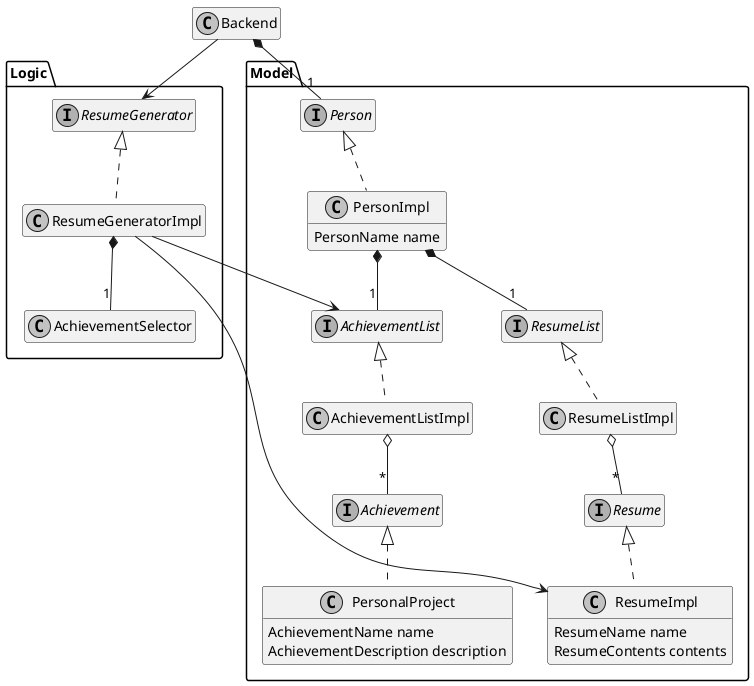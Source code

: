 @startuml

skinparam monochrome true
hide empty members

class Backend
Backend --> Logic.ResumeGenerator
Backend *-- "1" Model.Person

namespace Logic {

interface ResumeGenerator
class ResumeGeneratorImpl
class AchievementSelector

ResumeGenerator <|.. ResumeGeneratorImpl
ResumeGeneratorImpl *-- "1" AchievementSelector
ResumeGeneratorImpl --> Model.ResumeImpl
ResumeGeneratorImpl --> Model.AchievementList
}

namespace Model {

interface Person
class PersonImpl {
    PersonName name
}
Person <|.. PersonImpl
PersonImpl *-- "1" AchievementList
PersonImpl *-- "1" ResumeList

interface Achievement
class PersonalProject {
    AchievementName name
    AchievementDescription description
}
interface AchievementList
class AchievementListImpl
Achievement <|.. PersonalProject
AchievementList <|.. AchievementListImpl
AchievementListImpl o-- "*" Achievement

interface Resume
class ResumeImpl {
    ResumeName name
    ResumeContents contents
}
interface ResumeList
class ResumeListImpl
Resume <|.. ResumeImpl
ResumeList <|.. ResumeListImpl
ResumeListImpl o-- "*" Resume

}

@enduml